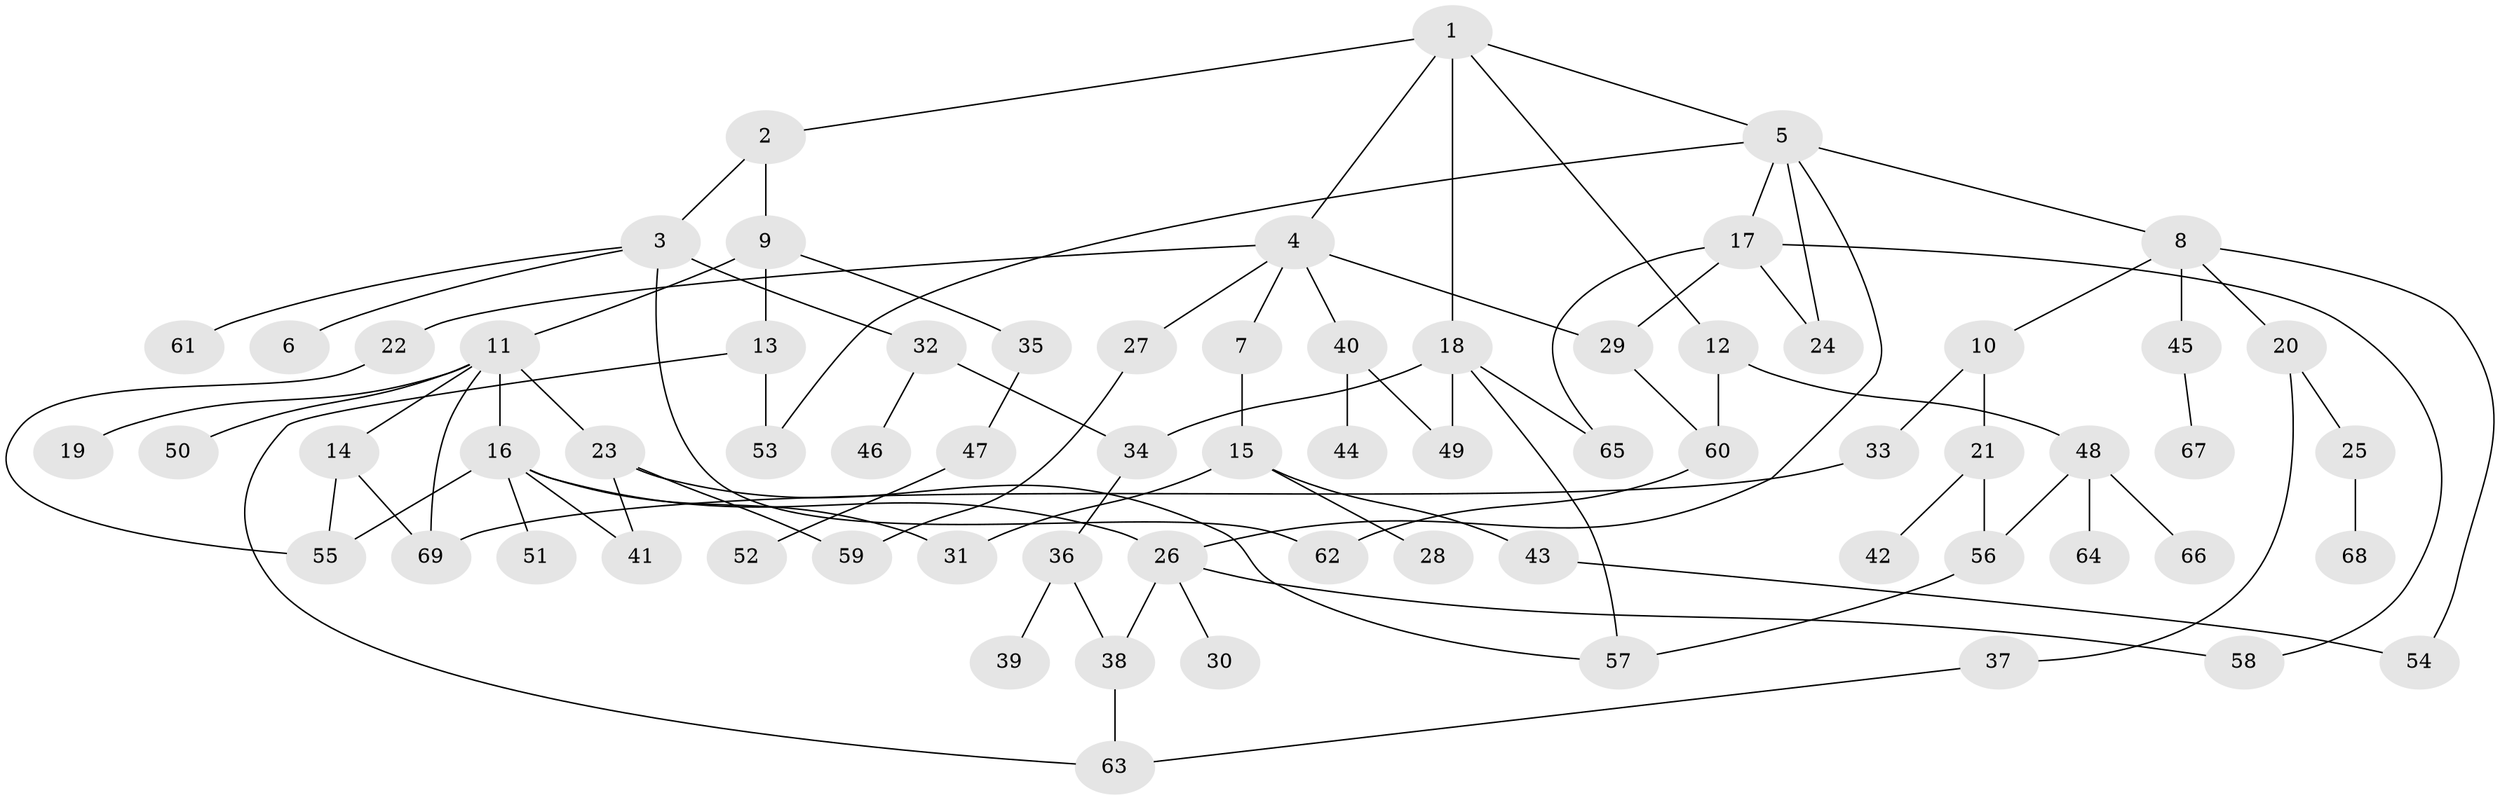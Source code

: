 // Generated by graph-tools (version 1.1) at 2025/01/03/09/25 03:01:06]
// undirected, 69 vertices, 92 edges
graph export_dot {
graph [start="1"]
  node [color=gray90,style=filled];
  1;
  2;
  3;
  4;
  5;
  6;
  7;
  8;
  9;
  10;
  11;
  12;
  13;
  14;
  15;
  16;
  17;
  18;
  19;
  20;
  21;
  22;
  23;
  24;
  25;
  26;
  27;
  28;
  29;
  30;
  31;
  32;
  33;
  34;
  35;
  36;
  37;
  38;
  39;
  40;
  41;
  42;
  43;
  44;
  45;
  46;
  47;
  48;
  49;
  50;
  51;
  52;
  53;
  54;
  55;
  56;
  57;
  58;
  59;
  60;
  61;
  62;
  63;
  64;
  65;
  66;
  67;
  68;
  69;
  1 -- 2;
  1 -- 4;
  1 -- 5;
  1 -- 12;
  1 -- 18;
  2 -- 3;
  2 -- 9;
  3 -- 6;
  3 -- 32;
  3 -- 61;
  3 -- 62;
  4 -- 7;
  4 -- 22;
  4 -- 27;
  4 -- 29;
  4 -- 40;
  5 -- 8;
  5 -- 17;
  5 -- 53;
  5 -- 24;
  5 -- 26;
  7 -- 15;
  8 -- 10;
  8 -- 20;
  8 -- 45;
  8 -- 54;
  9 -- 11;
  9 -- 13;
  9 -- 35;
  10 -- 21;
  10 -- 33;
  11 -- 14;
  11 -- 16;
  11 -- 19;
  11 -- 23;
  11 -- 50;
  11 -- 69;
  12 -- 48;
  12 -- 60;
  13 -- 63;
  13 -- 53;
  14 -- 55;
  14 -- 69;
  15 -- 28;
  15 -- 43;
  15 -- 31;
  16 -- 26;
  16 -- 31;
  16 -- 51;
  16 -- 41;
  16 -- 55;
  17 -- 24;
  17 -- 65;
  17 -- 58;
  17 -- 29;
  18 -- 34;
  18 -- 57;
  18 -- 49;
  18 -- 65;
  20 -- 25;
  20 -- 37;
  21 -- 42;
  21 -- 56;
  22 -- 55;
  23 -- 41;
  23 -- 57;
  23 -- 59;
  25 -- 68;
  26 -- 30;
  26 -- 58;
  26 -- 38;
  27 -- 59;
  29 -- 60;
  32 -- 46;
  32 -- 34;
  33 -- 69;
  34 -- 36;
  35 -- 47;
  36 -- 38;
  36 -- 39;
  37 -- 63;
  38 -- 63;
  40 -- 44;
  40 -- 49;
  43 -- 54;
  45 -- 67;
  47 -- 52;
  48 -- 64;
  48 -- 66;
  48 -- 56;
  56 -- 57;
  60 -- 62;
}

